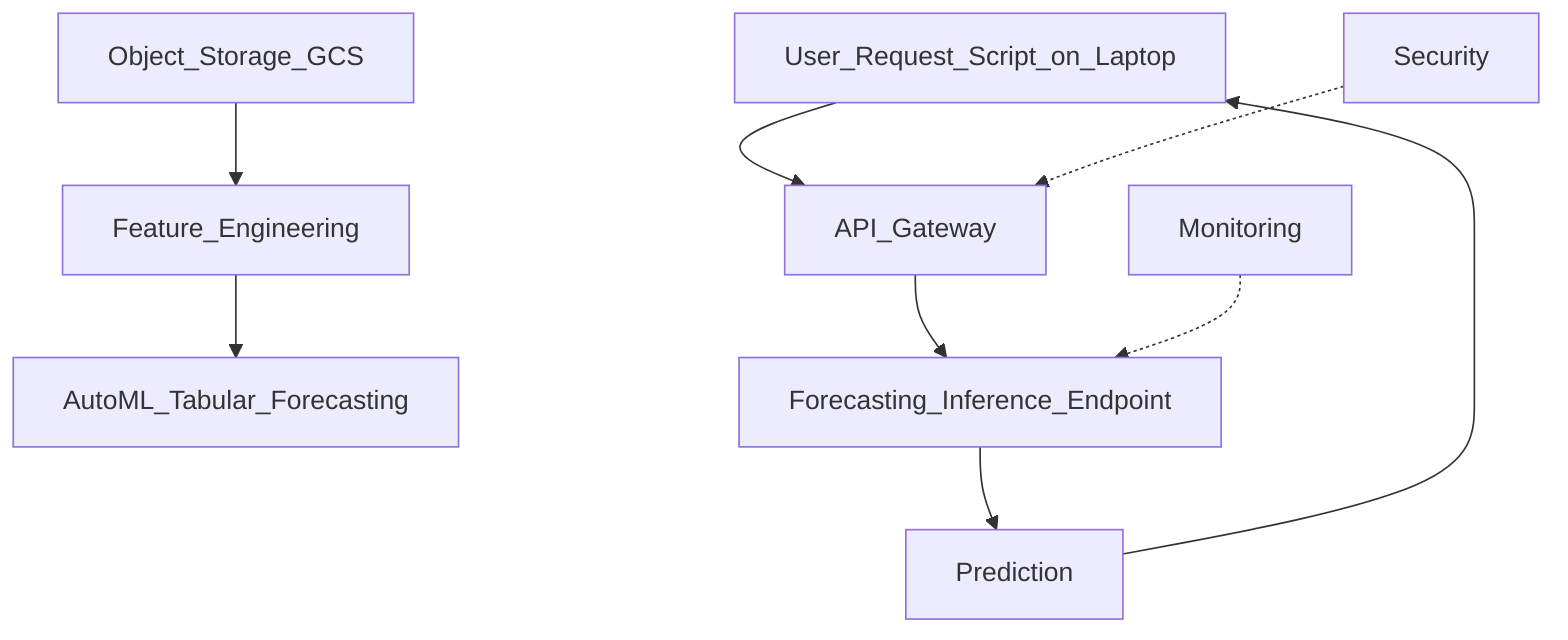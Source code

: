 graph TD
  %% Training Phase
  DS1[Object_Storage_GCS] --> FE[Feature_Engineering]
  FE --> ForecastAutoML[AutoML_Tabular_Forecasting]

  %% User Prediction Phase
  U[User_Request_Script_on_Laptop] --> LB[API_Gateway]
  LB --> ForecastInfer[Forecasting_Inference_Endpoint]
  ForecastInfer --> Result[Prediction]
  Result --> U

  %% Platform Services
  Observ[Monitoring] -.-> ForecastInfer
  Sec[Security] -.-> LB